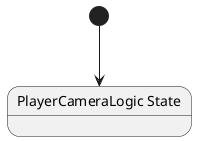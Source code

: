 @startuml PlayerCameraLogic
state "PlayerCameraLogic State" as Vardag_PlayerCameraLogic_State
[*] --> Vardag_PlayerCameraLogic_State
@enduml